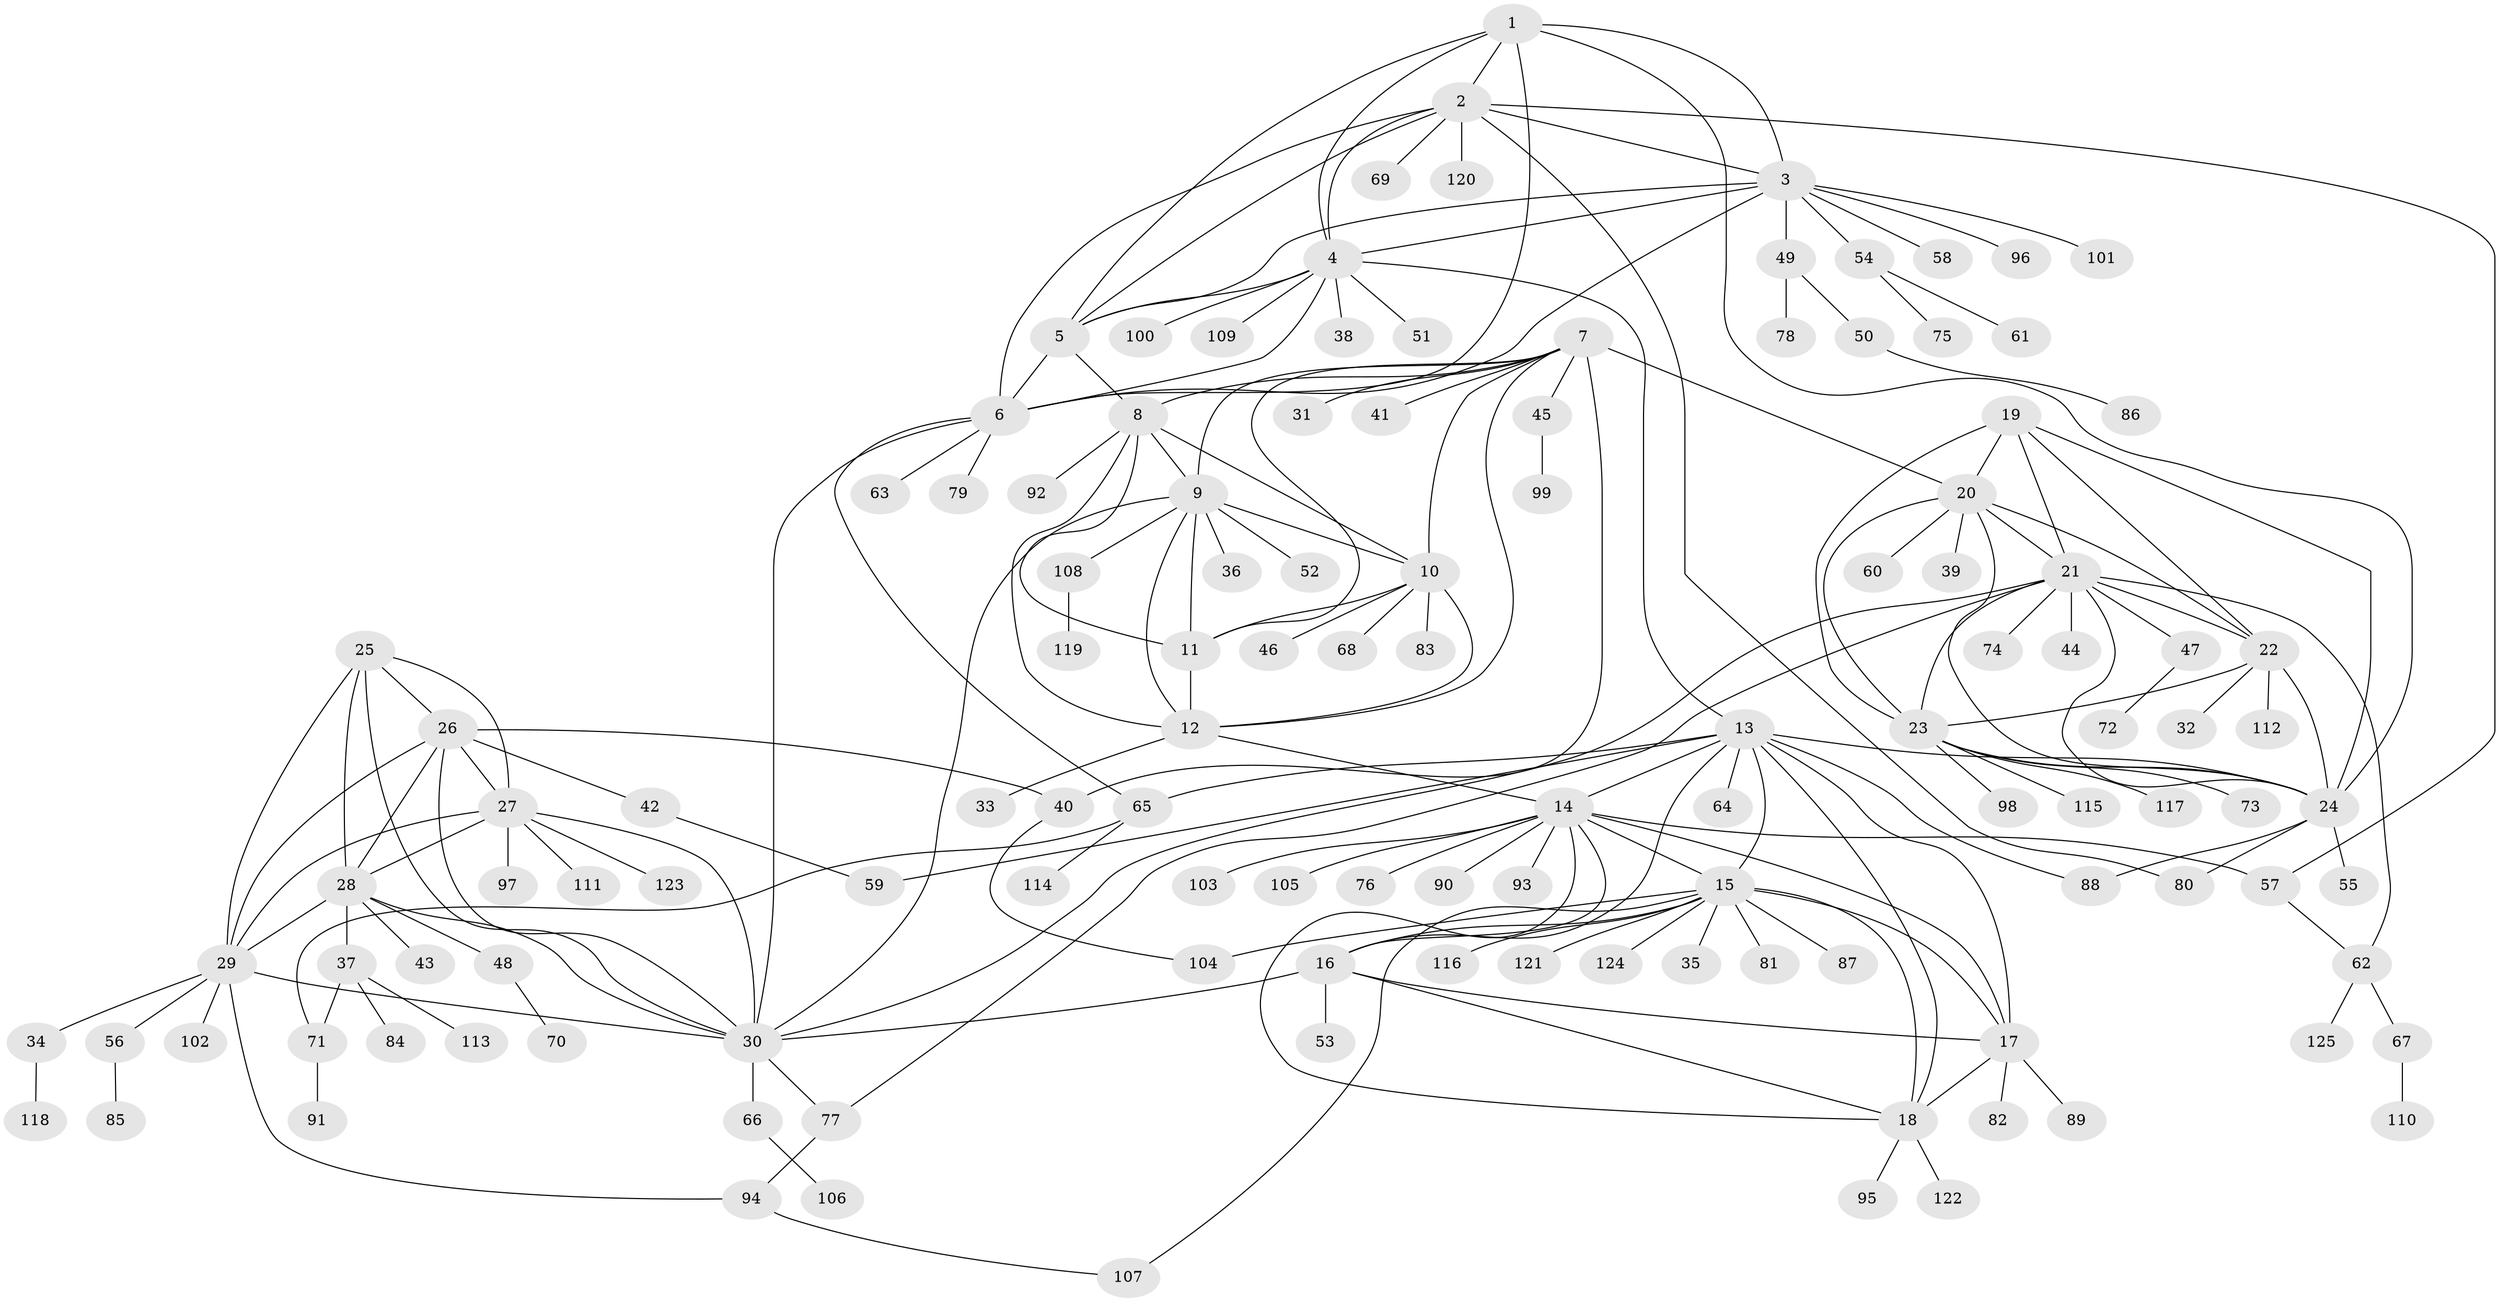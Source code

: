 // coarse degree distribution, {2: 0.02702702702702703, 4: 0.02702702702702703, 3: 0.05405405405405406, 1: 0.7567567567567568, 8: 0.05405405405405406, 17: 0.02702702702702703, 7: 0.02702702702702703, 6: 0.02702702702702703}
// Generated by graph-tools (version 1.1) at 2025/57/03/04/25 21:57:57]
// undirected, 125 vertices, 192 edges
graph export_dot {
graph [start="1"]
  node [color=gray90,style=filled];
  1;
  2;
  3;
  4;
  5;
  6;
  7;
  8;
  9;
  10;
  11;
  12;
  13;
  14;
  15;
  16;
  17;
  18;
  19;
  20;
  21;
  22;
  23;
  24;
  25;
  26;
  27;
  28;
  29;
  30;
  31;
  32;
  33;
  34;
  35;
  36;
  37;
  38;
  39;
  40;
  41;
  42;
  43;
  44;
  45;
  46;
  47;
  48;
  49;
  50;
  51;
  52;
  53;
  54;
  55;
  56;
  57;
  58;
  59;
  60;
  61;
  62;
  63;
  64;
  65;
  66;
  67;
  68;
  69;
  70;
  71;
  72;
  73;
  74;
  75;
  76;
  77;
  78;
  79;
  80;
  81;
  82;
  83;
  84;
  85;
  86;
  87;
  88;
  89;
  90;
  91;
  92;
  93;
  94;
  95;
  96;
  97;
  98;
  99;
  100;
  101;
  102;
  103;
  104;
  105;
  106;
  107;
  108;
  109;
  110;
  111;
  112;
  113;
  114;
  115;
  116;
  117;
  118;
  119;
  120;
  121;
  122;
  123;
  124;
  125;
  1 -- 2;
  1 -- 3;
  1 -- 4;
  1 -- 5;
  1 -- 6;
  1 -- 24;
  2 -- 3;
  2 -- 4;
  2 -- 5;
  2 -- 6;
  2 -- 57;
  2 -- 69;
  2 -- 80;
  2 -- 120;
  3 -- 4;
  3 -- 5;
  3 -- 6;
  3 -- 49;
  3 -- 54;
  3 -- 58;
  3 -- 96;
  3 -- 101;
  4 -- 5;
  4 -- 6;
  4 -- 13;
  4 -- 38;
  4 -- 51;
  4 -- 100;
  4 -- 109;
  5 -- 6;
  5 -- 8;
  6 -- 30;
  6 -- 63;
  6 -- 65;
  6 -- 79;
  7 -- 8;
  7 -- 9;
  7 -- 10;
  7 -- 11;
  7 -- 12;
  7 -- 20;
  7 -- 31;
  7 -- 40;
  7 -- 41;
  7 -- 45;
  8 -- 9;
  8 -- 10;
  8 -- 11;
  8 -- 12;
  8 -- 92;
  9 -- 10;
  9 -- 11;
  9 -- 12;
  9 -- 30;
  9 -- 36;
  9 -- 52;
  9 -- 108;
  10 -- 11;
  10 -- 12;
  10 -- 46;
  10 -- 68;
  10 -- 83;
  11 -- 12;
  12 -- 14;
  12 -- 33;
  13 -- 14;
  13 -- 15;
  13 -- 16;
  13 -- 17;
  13 -- 18;
  13 -- 24;
  13 -- 59;
  13 -- 64;
  13 -- 65;
  13 -- 88;
  14 -- 15;
  14 -- 16;
  14 -- 17;
  14 -- 18;
  14 -- 57;
  14 -- 76;
  14 -- 90;
  14 -- 93;
  14 -- 103;
  14 -- 105;
  15 -- 16;
  15 -- 17;
  15 -- 18;
  15 -- 35;
  15 -- 81;
  15 -- 87;
  15 -- 104;
  15 -- 107;
  15 -- 116;
  15 -- 121;
  15 -- 124;
  16 -- 17;
  16 -- 18;
  16 -- 30;
  16 -- 53;
  17 -- 18;
  17 -- 82;
  17 -- 89;
  18 -- 95;
  18 -- 122;
  19 -- 20;
  19 -- 21;
  19 -- 22;
  19 -- 23;
  19 -- 24;
  20 -- 21;
  20 -- 22;
  20 -- 23;
  20 -- 24;
  20 -- 39;
  20 -- 60;
  21 -- 22;
  21 -- 23;
  21 -- 24;
  21 -- 30;
  21 -- 44;
  21 -- 47;
  21 -- 62;
  21 -- 74;
  21 -- 77;
  22 -- 23;
  22 -- 24;
  22 -- 32;
  22 -- 112;
  23 -- 24;
  23 -- 73;
  23 -- 98;
  23 -- 115;
  23 -- 117;
  24 -- 55;
  24 -- 80;
  24 -- 88;
  25 -- 26;
  25 -- 27;
  25 -- 28;
  25 -- 29;
  25 -- 30;
  26 -- 27;
  26 -- 28;
  26 -- 29;
  26 -- 30;
  26 -- 40;
  26 -- 42;
  27 -- 28;
  27 -- 29;
  27 -- 30;
  27 -- 97;
  27 -- 111;
  27 -- 123;
  28 -- 29;
  28 -- 30;
  28 -- 37;
  28 -- 43;
  28 -- 48;
  29 -- 30;
  29 -- 34;
  29 -- 56;
  29 -- 94;
  29 -- 102;
  30 -- 66;
  30 -- 77;
  34 -- 118;
  37 -- 71;
  37 -- 84;
  37 -- 113;
  40 -- 104;
  42 -- 59;
  45 -- 99;
  47 -- 72;
  48 -- 70;
  49 -- 50;
  49 -- 78;
  50 -- 86;
  54 -- 61;
  54 -- 75;
  56 -- 85;
  57 -- 62;
  62 -- 67;
  62 -- 125;
  65 -- 71;
  65 -- 114;
  66 -- 106;
  67 -- 110;
  71 -- 91;
  77 -- 94;
  94 -- 107;
  108 -- 119;
}
